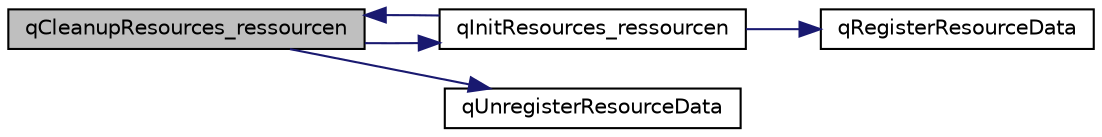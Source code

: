 digraph "qCleanupResources_ressourcen"
{
  bgcolor="transparent";
  edge [fontname="Helvetica",fontsize="10",labelfontname="Helvetica",labelfontsize="10"];
  node [fontname="Helvetica",fontsize="10",shape=record];
  rankdir="LR";
  Node0 [label="qCleanupResources_ressourcen",height=0.2,width=0.4,color="black", fillcolor="grey75", style="filled", fontcolor="black"];
  Node0 -> Node1 [color="midnightblue",fontsize="10",style="solid",fontname="Helvetica"];
  Node1 [label="qInitResources_ressourcen",height=0.2,width=0.4,color="black",URL="$qrc__ressourcen_8cpp.html#a87371a913e0af33953326ac40f556418"];
  Node1 -> Node2 [color="midnightblue",fontsize="10",style="solid",fontname="Helvetica"];
  Node2 [label="qRegisterResourceData",height=0.2,width=0.4,color="black",URL="$qrc__ressourcen_8cpp.html#a2ce5a6cde5b318dc75442940471e05f7"];
  Node1 -> Node0 [color="midnightblue",fontsize="10",style="solid",fontname="Helvetica"];
  Node0 -> Node3 [color="midnightblue",fontsize="10",style="solid",fontname="Helvetica"];
  Node3 [label="qUnregisterResourceData",height=0.2,width=0.4,color="black",URL="$qrc__ressourcen_8cpp.html#a54b96c9f44d004fc0ea13bb581f97a71"];
}
